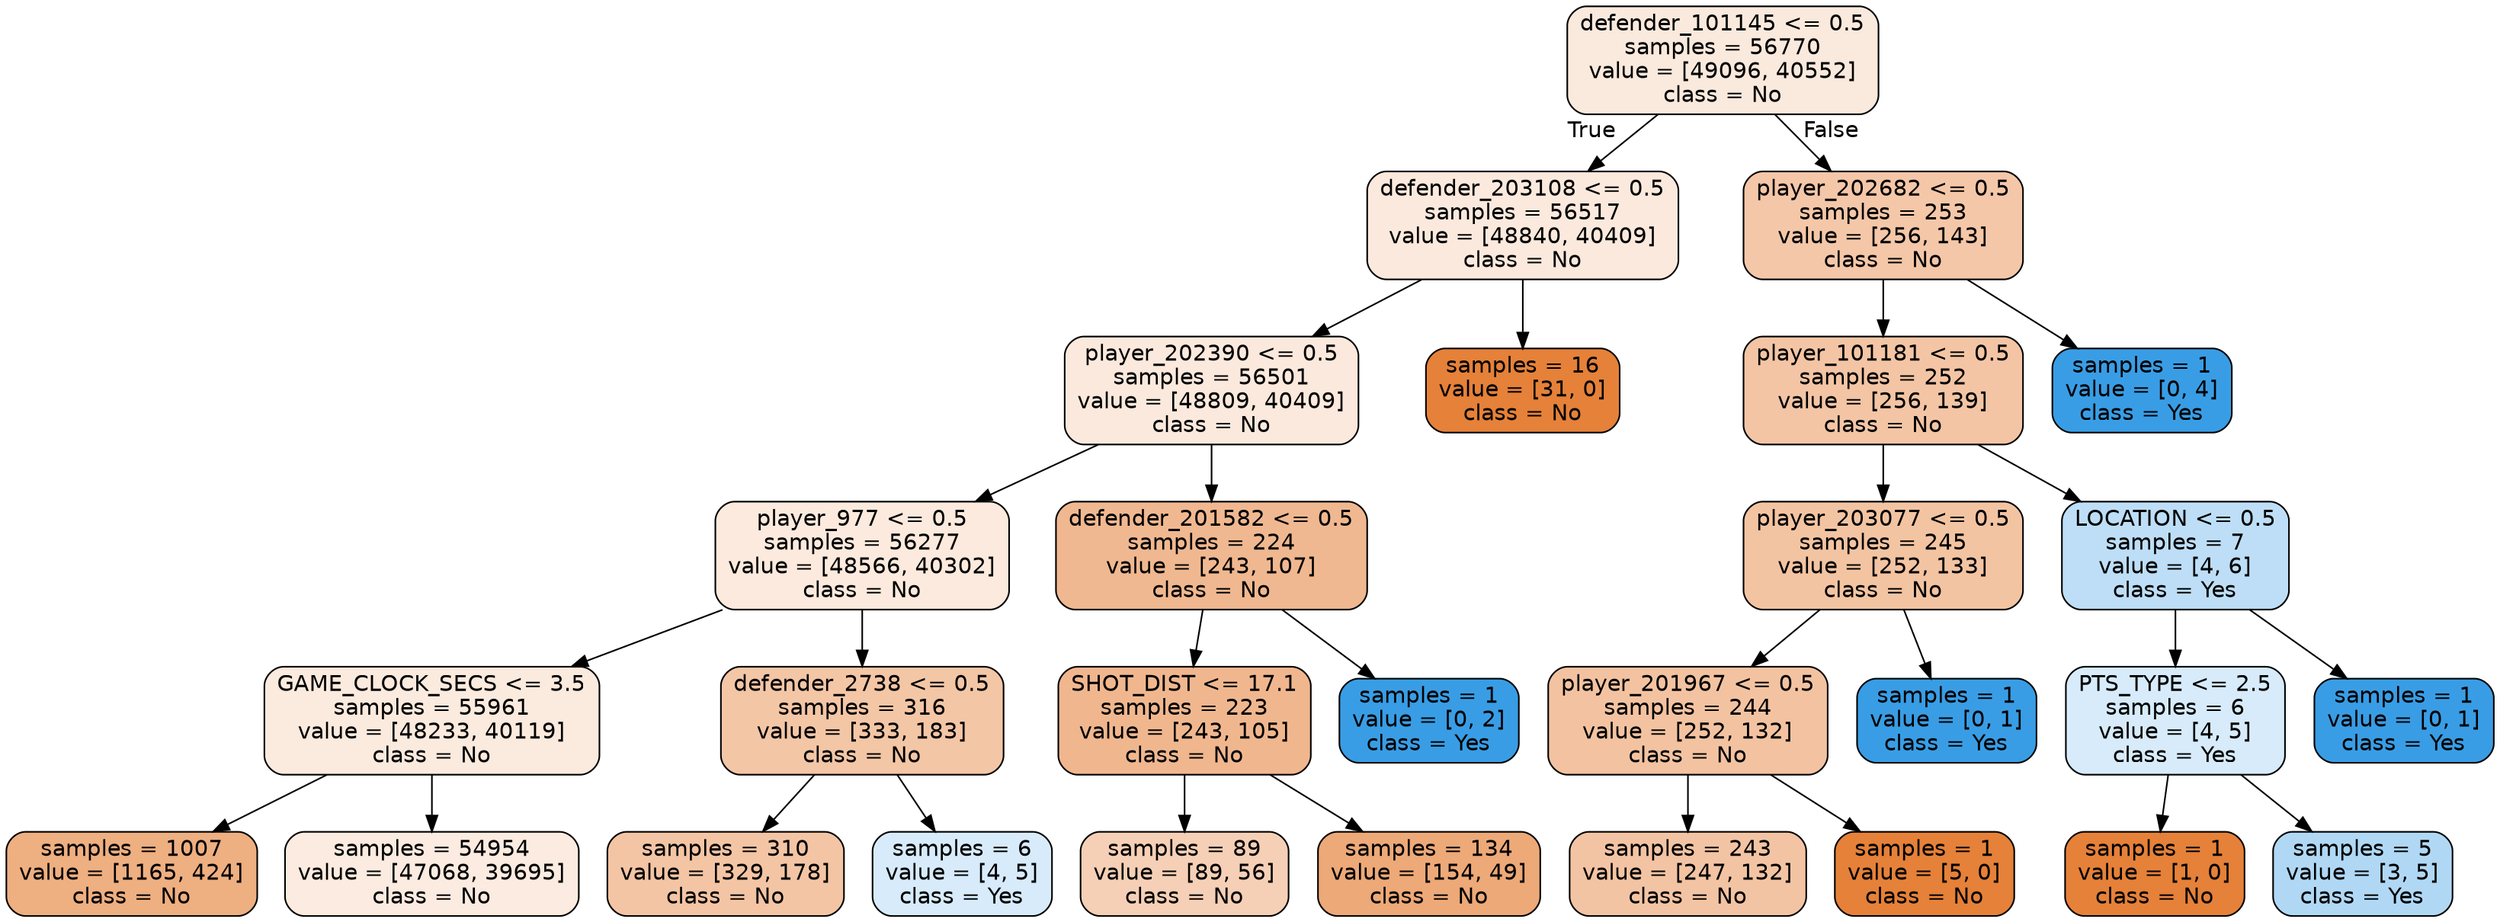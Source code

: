 digraph Tree {
node [shape=box, style="filled, rounded", color="black", fontname=helvetica] ;
edge [fontname=helvetica] ;
0 [label="defender_101145 <= 0.5\nsamples = 56770\nvalue = [49096, 40552]\nclass = No", fillcolor="#fae9dd"] ;
1 [label="defender_203108 <= 0.5\nsamples = 56517\nvalue = [48840, 40409]\nclass = No", fillcolor="#fbe9dd"] ;
0 -> 1 [labeldistance=2.5, labelangle=45, headlabel="True"] ;
2 [label="player_202390 <= 0.5\nsamples = 56501\nvalue = [48809, 40409]\nclass = No", fillcolor="#fbe9dd"] ;
1 -> 2 ;
3 [label="player_977 <= 0.5\nsamples = 56277\nvalue = [48566, 40302]\nclass = No", fillcolor="#fbeadd"] ;
2 -> 3 ;
4 [label="GAME_CLOCK_SECS <= 3.5\nsamples = 55961\nvalue = [48233, 40119]\nclass = No", fillcolor="#fbeade"] ;
3 -> 4 ;
5 [label="samples = 1007\nvalue = [1165, 424]\nclass = No", fillcolor="#eeaf81"] ;
4 -> 5 ;
6 [label="samples = 54954\nvalue = [47068, 39695]\nclass = No", fillcolor="#fbebe0"] ;
4 -> 6 ;
7 [label="defender_2738 <= 0.5\nsamples = 316\nvalue = [333, 183]\nclass = No", fillcolor="#f3c6a6"] ;
3 -> 7 ;
8 [label="samples = 310\nvalue = [329, 178]\nclass = No", fillcolor="#f3c5a4"] ;
7 -> 8 ;
9 [label="samples = 6\nvalue = [4, 5]\nclass = Yes", fillcolor="#d7ebfa"] ;
7 -> 9 ;
10 [label="defender_201582 <= 0.5\nsamples = 224\nvalue = [243, 107]\nclass = No", fillcolor="#f0b890"] ;
2 -> 10 ;
11 [label="SHOT_DIST <= 17.1\nsamples = 223\nvalue = [243, 105]\nclass = No", fillcolor="#f0b78f"] ;
10 -> 11 ;
12 [label="samples = 89\nvalue = [89, 56]\nclass = No", fillcolor="#f5d0b6"] ;
11 -> 12 ;
13 [label="samples = 134\nvalue = [154, 49]\nclass = No", fillcolor="#eda978"] ;
11 -> 13 ;
14 [label="samples = 1\nvalue = [0, 2]\nclass = Yes", fillcolor="#399de5"] ;
10 -> 14 ;
15 [label="samples = 16\nvalue = [31, 0]\nclass = No", fillcolor="#e58139"] ;
1 -> 15 ;
16 [label="player_202682 <= 0.5\nsamples = 253\nvalue = [256, 143]\nclass = No", fillcolor="#f4c7a8"] ;
0 -> 16 [labeldistance=2.5, labelangle=-45, headlabel="False"] ;
17 [label="player_101181 <= 0.5\nsamples = 252\nvalue = [256, 139]\nclass = No", fillcolor="#f3c5a5"] ;
16 -> 17 ;
18 [label="player_203077 <= 0.5\nsamples = 245\nvalue = [252, 133]\nclass = No", fillcolor="#f3c4a2"] ;
17 -> 18 ;
19 [label="player_201967 <= 0.5\nsamples = 244\nvalue = [252, 132]\nclass = No", fillcolor="#f3c3a1"] ;
18 -> 19 ;
20 [label="samples = 243\nvalue = [247, 132]\nclass = No", fillcolor="#f3c4a3"] ;
19 -> 20 ;
21 [label="samples = 1\nvalue = [5, 0]\nclass = No", fillcolor="#e58139"] ;
19 -> 21 ;
22 [label="samples = 1\nvalue = [0, 1]\nclass = Yes", fillcolor="#399de5"] ;
18 -> 22 ;
23 [label="LOCATION <= 0.5\nsamples = 7\nvalue = [4, 6]\nclass = Yes", fillcolor="#bddef6"] ;
17 -> 23 ;
24 [label="PTS_TYPE <= 2.5\nsamples = 6\nvalue = [4, 5]\nclass = Yes", fillcolor="#d7ebfa"] ;
23 -> 24 ;
25 [label="samples = 1\nvalue = [1, 0]\nclass = No", fillcolor="#e58139"] ;
24 -> 25 ;
26 [label="samples = 5\nvalue = [3, 5]\nclass = Yes", fillcolor="#b0d8f5"] ;
24 -> 26 ;
27 [label="samples = 1\nvalue = [0, 1]\nclass = Yes", fillcolor="#399de5"] ;
23 -> 27 ;
28 [label="samples = 1\nvalue = [0, 4]\nclass = Yes", fillcolor="#399de5"] ;
16 -> 28 ;
}